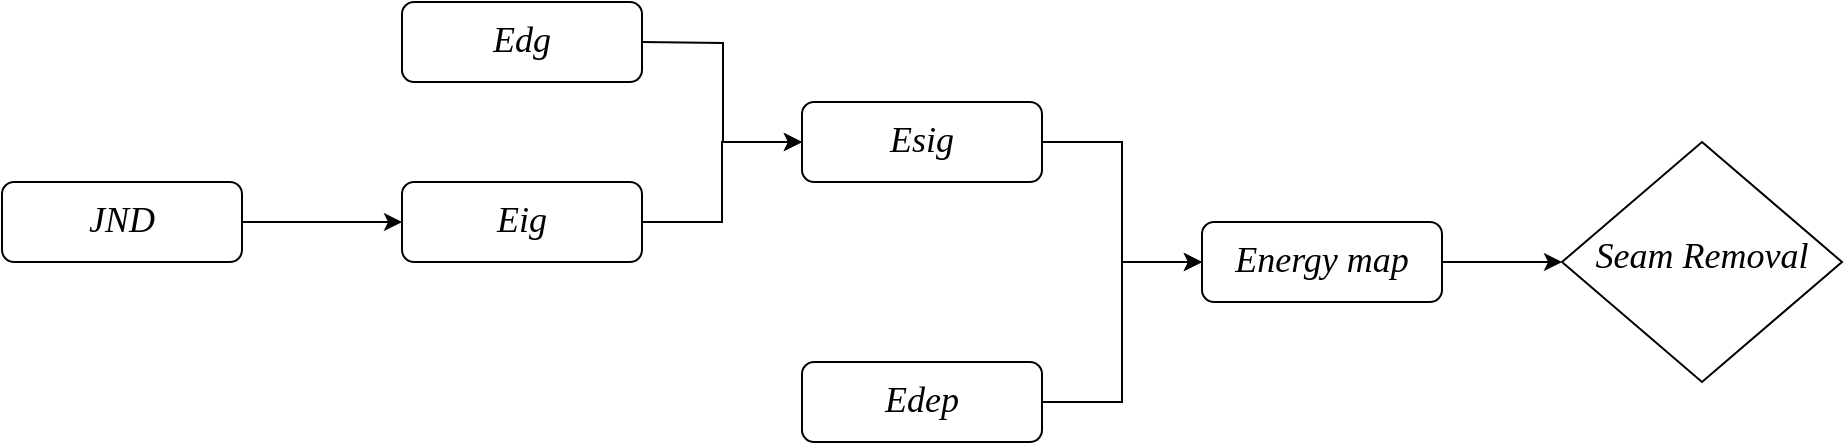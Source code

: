 <mxfile version="14.2.9" type="github">
  <diagram id="C5RBs43oDa-KdzZeNtuy" name="Page-1">
    <mxGraphModel dx="1039" dy="510" grid="1" gridSize="10" guides="1" tooltips="1" connect="1" arrows="1" fold="1" page="1" pageScale="1" pageWidth="1169" pageHeight="827" math="0" shadow="0">
      <root>
        <mxCell id="WIyWlLk6GJQsqaUBKTNV-0" />
        <mxCell id="WIyWlLk6GJQsqaUBKTNV-1" parent="WIyWlLk6GJQsqaUBKTNV-0" />
        <mxCell id="6A3cOg1NRh7-2hzxL0SA-3" style="edgeStyle=orthogonalEdgeStyle;rounded=0;orthogonalLoop=1;jettySize=auto;html=1;exitX=1;exitY=0.5;exitDx=0;exitDy=0;entryX=0;entryY=0.5;entryDx=0;entryDy=0;" edge="1" parent="WIyWlLk6GJQsqaUBKTNV-1" source="WIyWlLk6GJQsqaUBKTNV-3" target="6A3cOg1NRh7-2hzxL0SA-1">
          <mxGeometry relative="1" as="geometry" />
        </mxCell>
        <mxCell id="WIyWlLk6GJQsqaUBKTNV-3" value="&lt;i&gt;&lt;span style=&quot;line-height: 107% ; font-family: &amp;#34;cmmi10&amp;#34;&quot;&gt;&lt;font style=&quot;font-size: 18px&quot;&gt;Esig&lt;/font&gt;&lt;/span&gt;&lt;/i&gt;" style="rounded=1;whiteSpace=wrap;html=1;fontSize=12;glass=0;strokeWidth=1;shadow=0;" parent="WIyWlLk6GJQsqaUBKTNV-1" vertex="1">
          <mxGeometry x="520" y="90" width="120" height="40" as="geometry" />
        </mxCell>
        <mxCell id="WIyWlLk6GJQsqaUBKTNV-6" value="&lt;i&gt;&lt;span style=&quot;line-height: 12.84px ; font-family: &amp;#34;cmmi10&amp;#34;&quot;&gt;&lt;font style=&quot;font-size: 18px&quot;&gt;Seam Removal&lt;/font&gt;&lt;/span&gt;&lt;/i&gt;" style="rhombus;whiteSpace=wrap;html=1;shadow=0;fontFamily=Helvetica;fontSize=12;align=center;strokeWidth=1;spacing=6;spacingTop=-4;" parent="WIyWlLk6GJQsqaUBKTNV-1" vertex="1">
          <mxGeometry x="900" y="110" width="140" height="120" as="geometry" />
        </mxCell>
        <mxCell id="6A3cOg1NRh7-2hzxL0SA-2" style="edgeStyle=orthogonalEdgeStyle;rounded=0;orthogonalLoop=1;jettySize=auto;html=1;exitX=1;exitY=0.5;exitDx=0;exitDy=0;entryX=0;entryY=0.5;entryDx=0;entryDy=0;" edge="1" parent="WIyWlLk6GJQsqaUBKTNV-1" source="WIyWlLk6GJQsqaUBKTNV-7" target="6A3cOg1NRh7-2hzxL0SA-1">
          <mxGeometry relative="1" as="geometry">
            <mxPoint x="650" y="240" as="targetPoint" />
            <Array as="points">
              <mxPoint x="680" y="240" />
              <mxPoint x="680" y="170" />
            </Array>
          </mxGeometry>
        </mxCell>
        <mxCell id="WIyWlLk6GJQsqaUBKTNV-7" value="&lt;i&gt;&lt;span style=&quot;line-height: 107% ; font-family: &amp;#34;cmmi10&amp;#34;&quot;&gt;&lt;font style=&quot;font-size: 18px&quot;&gt;Edep&lt;/font&gt;&lt;/span&gt;&lt;/i&gt;" style="rounded=1;whiteSpace=wrap;html=1;fontSize=12;glass=0;strokeWidth=1;shadow=0;" parent="WIyWlLk6GJQsqaUBKTNV-1" vertex="1">
          <mxGeometry x="520" y="220" width="120" height="40" as="geometry" />
        </mxCell>
        <mxCell id="6A3cOg1NRh7-2hzxL0SA-4" style="edgeStyle=orthogonalEdgeStyle;rounded=0;orthogonalLoop=1;jettySize=auto;html=1;exitX=1;exitY=0.5;exitDx=0;exitDy=0;entryX=0;entryY=0.5;entryDx=0;entryDy=0;" edge="1" parent="WIyWlLk6GJQsqaUBKTNV-1" source="6A3cOg1NRh7-2hzxL0SA-1" target="WIyWlLk6GJQsqaUBKTNV-6">
          <mxGeometry relative="1" as="geometry" />
        </mxCell>
        <mxCell id="6A3cOg1NRh7-2hzxL0SA-1" value="&lt;i&gt;&lt;span style=&quot;line-height: 107% ; font-family: &amp;#34;cmmi10&amp;#34;&quot;&gt;&lt;font style=&quot;font-size: 18px&quot;&gt;Energy map&lt;/font&gt;&lt;/span&gt;&lt;/i&gt;" style="rounded=1;whiteSpace=wrap;html=1;fontSize=12;glass=0;strokeWidth=1;shadow=0;" vertex="1" parent="WIyWlLk6GJQsqaUBKTNV-1">
          <mxGeometry x="720" y="150" width="120" height="40" as="geometry" />
        </mxCell>
        <mxCell id="6A3cOg1NRh7-2hzxL0SA-7" style="edgeStyle=orthogonalEdgeStyle;rounded=0;orthogonalLoop=1;jettySize=auto;html=1;exitX=1;exitY=0.5;exitDx=0;exitDy=0;entryX=0;entryY=0.5;entryDx=0;entryDy=0;" edge="1" parent="WIyWlLk6GJQsqaUBKTNV-1" target="WIyWlLk6GJQsqaUBKTNV-3">
          <mxGeometry relative="1" as="geometry">
            <mxPoint x="440" y="60" as="sourcePoint" />
          </mxGeometry>
        </mxCell>
        <mxCell id="6A3cOg1NRh7-2hzxL0SA-5" value="&lt;i&gt;&lt;span style=&quot;line-height: 107% ; font-family: &amp;#34;cmmi10&amp;#34;&quot;&gt;&lt;font style=&quot;font-size: 18px&quot;&gt;Edg&lt;/font&gt;&lt;/span&gt;&lt;/i&gt;" style="rounded=1;whiteSpace=wrap;html=1;fontSize=12;glass=0;strokeWidth=1;shadow=0;" vertex="1" parent="WIyWlLk6GJQsqaUBKTNV-1">
          <mxGeometry x="320" y="40" width="120" height="40" as="geometry" />
        </mxCell>
        <mxCell id="6A3cOg1NRh7-2hzxL0SA-8" style="edgeStyle=orthogonalEdgeStyle;rounded=0;orthogonalLoop=1;jettySize=auto;html=1;exitX=1;exitY=0.5;exitDx=0;exitDy=0;entryX=0;entryY=0.5;entryDx=0;entryDy=0;" edge="1" parent="WIyWlLk6GJQsqaUBKTNV-1" source="6A3cOg1NRh7-2hzxL0SA-6" target="WIyWlLk6GJQsqaUBKTNV-3">
          <mxGeometry relative="1" as="geometry">
            <mxPoint x="510" y="180" as="targetPoint" />
            <mxPoint x="450" y="150" as="sourcePoint" />
          </mxGeometry>
        </mxCell>
        <mxCell id="6A3cOg1NRh7-2hzxL0SA-6" value="&lt;i&gt;&lt;span style=&quot;line-height: 107% ; font-family: &amp;#34;cmmi10&amp;#34;&quot;&gt;&lt;font style=&quot;font-size: 18px&quot;&gt;Eig&lt;/font&gt;&lt;/span&gt;&lt;/i&gt;" style="rounded=1;whiteSpace=wrap;html=1;fontSize=12;glass=0;strokeWidth=1;shadow=0;" vertex="1" parent="WIyWlLk6GJQsqaUBKTNV-1">
          <mxGeometry x="320" y="130" width="120" height="40" as="geometry" />
        </mxCell>
        <mxCell id="6A3cOg1NRh7-2hzxL0SA-12" style="edgeStyle=orthogonalEdgeStyle;rounded=0;orthogonalLoop=1;jettySize=auto;html=1;exitX=1;exitY=0.5;exitDx=0;exitDy=0;entryX=0;entryY=0.5;entryDx=0;entryDy=0;" edge="1" parent="WIyWlLk6GJQsqaUBKTNV-1" source="6A3cOg1NRh7-2hzxL0SA-10" target="6A3cOg1NRh7-2hzxL0SA-6">
          <mxGeometry relative="1" as="geometry" />
        </mxCell>
        <mxCell id="6A3cOg1NRh7-2hzxL0SA-10" value="&lt;i&gt;&lt;span style=&quot;line-height: 107% ; font-family: &amp;#34;cmmi10&amp;#34;&quot;&gt;&lt;font style=&quot;font-size: 18px&quot;&gt;JND&lt;/font&gt;&lt;/span&gt;&lt;/i&gt;" style="rounded=1;whiteSpace=wrap;html=1;fontSize=12;glass=0;strokeWidth=1;shadow=0;" vertex="1" parent="WIyWlLk6GJQsqaUBKTNV-1">
          <mxGeometry x="120" y="130" width="120" height="40" as="geometry" />
        </mxCell>
      </root>
    </mxGraphModel>
  </diagram>
</mxfile>
